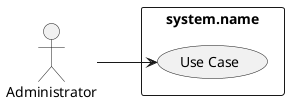 @startuml

left to right direction

:Administrator: as Actor

rectangle "system.name" {
    (Use Case) as U1
}

Actor --> U1

@enduml
